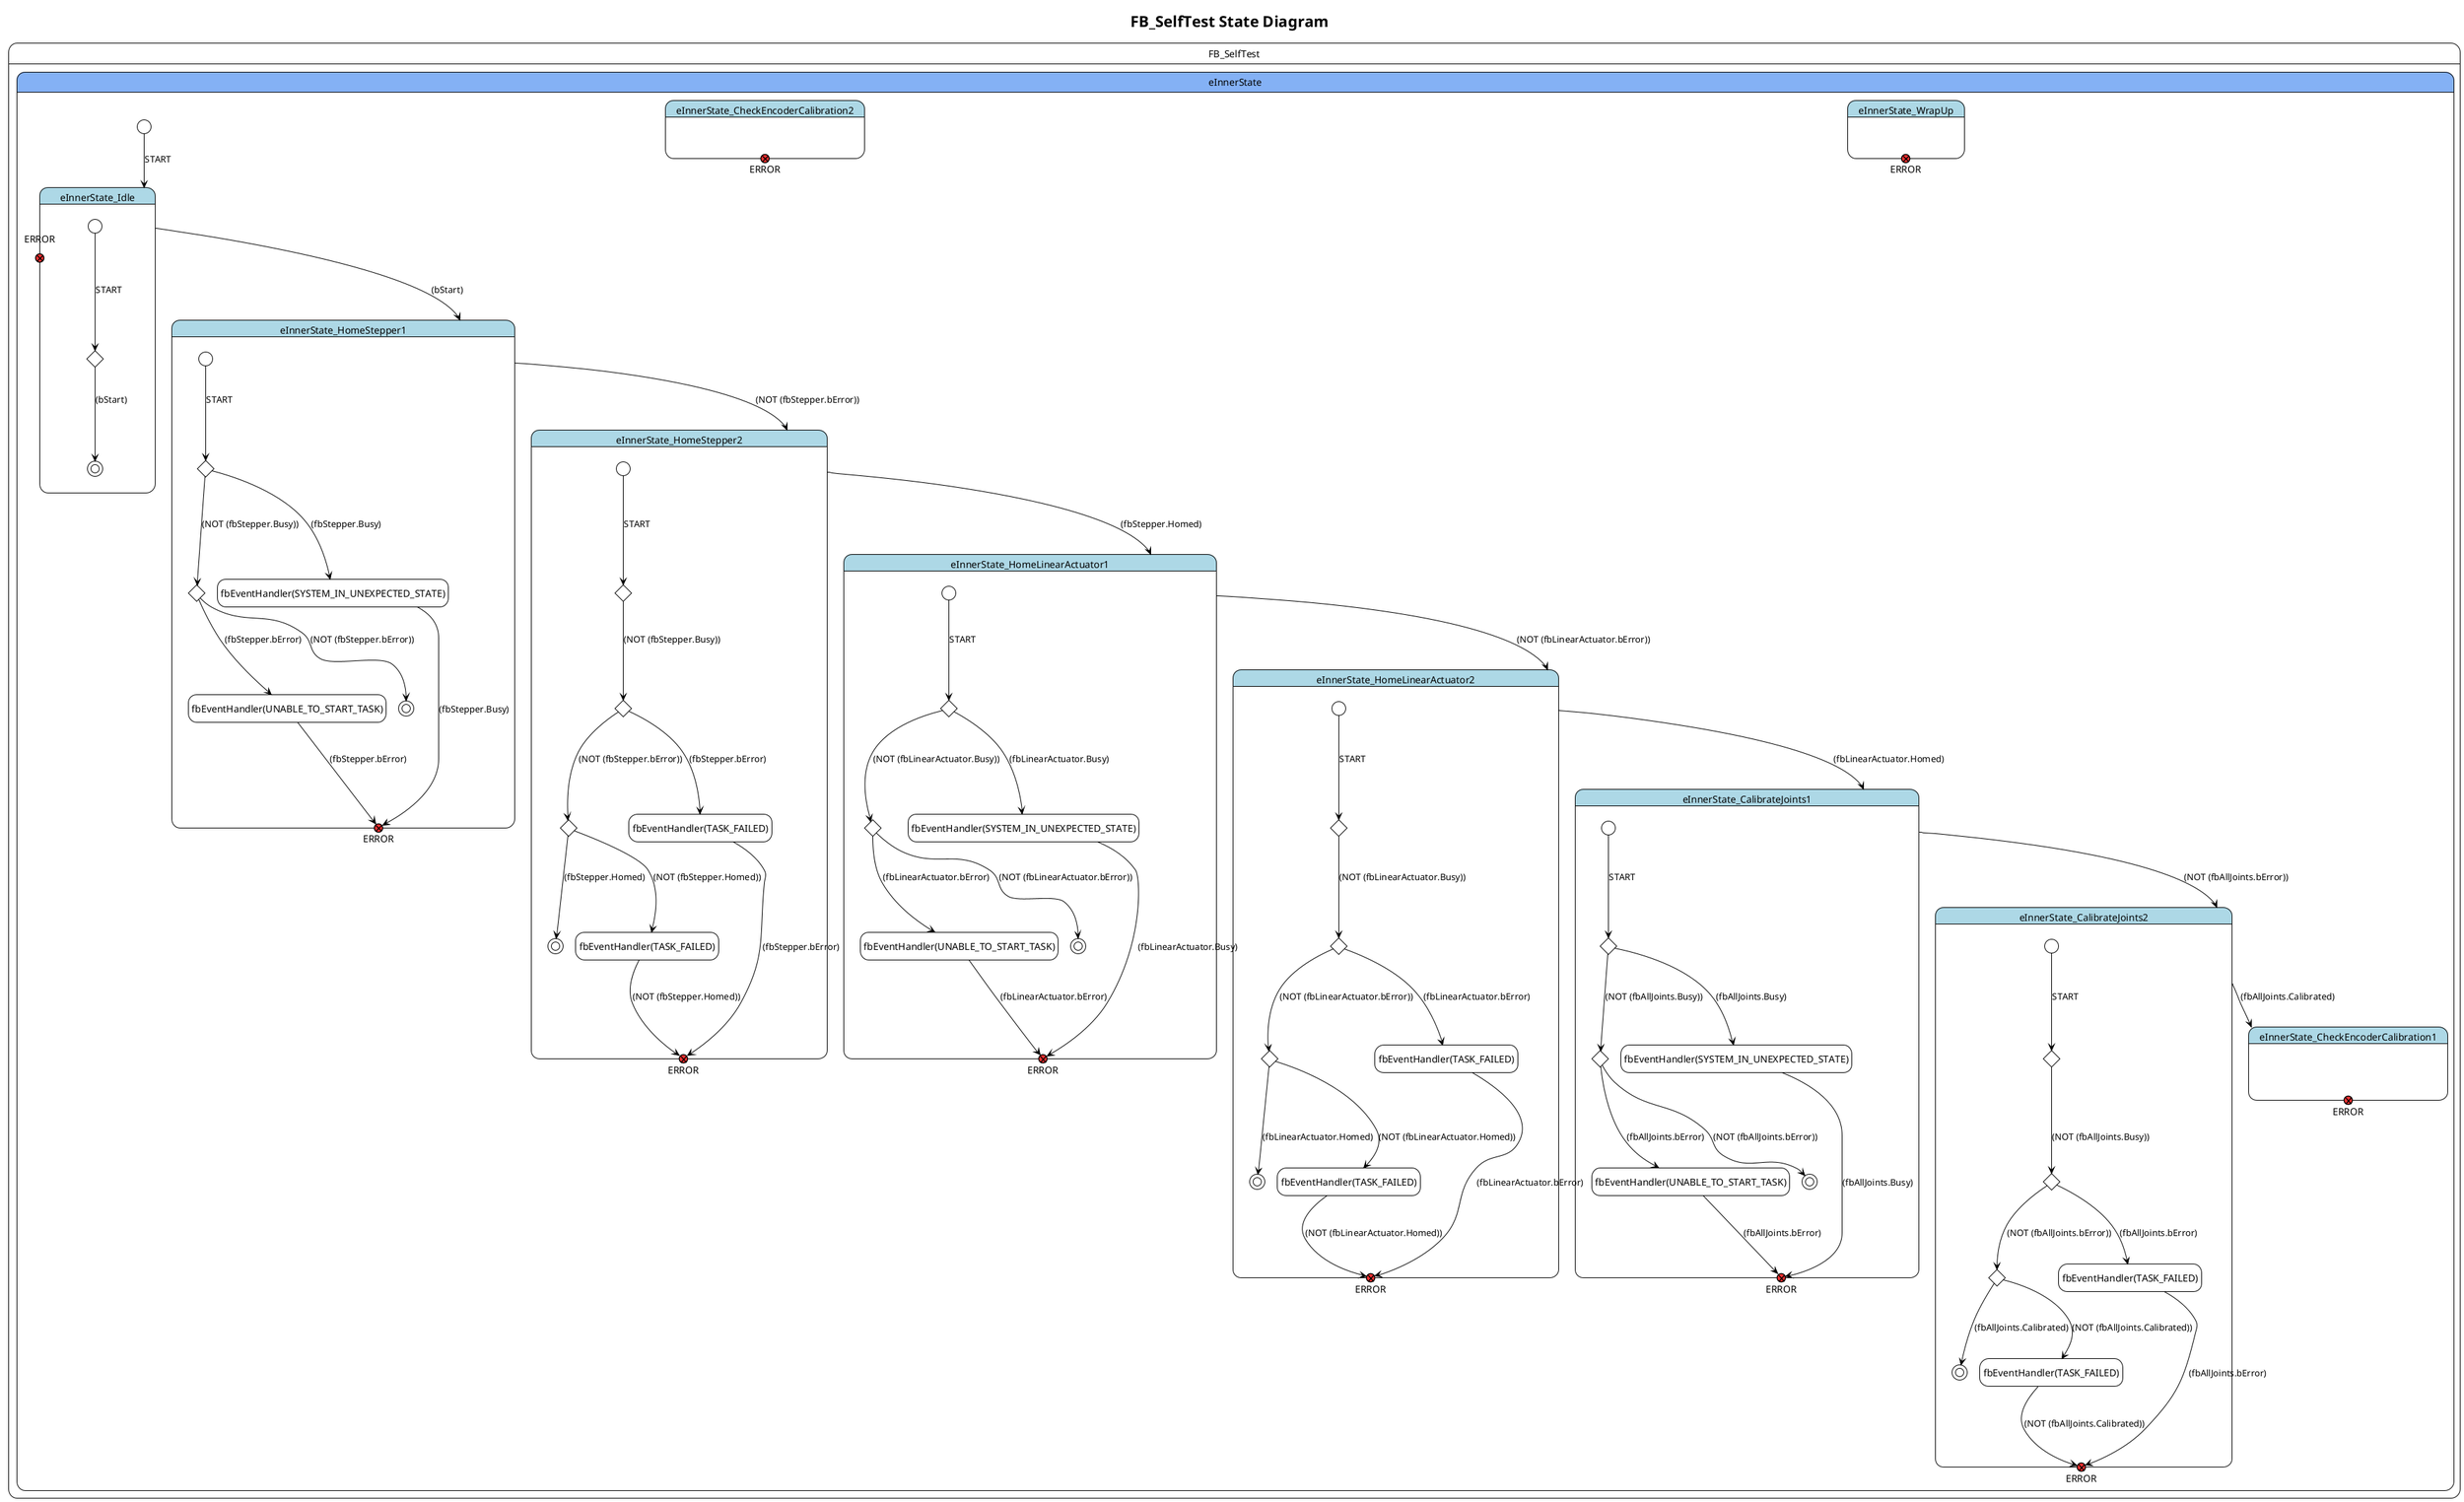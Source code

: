 @startuml State Diagram

!theme plain
'skin rose
'left to right direction
hide empty description
'!theme reddress-lightgreen
title FB_SelfTest State Diagram



state FB_SelfTest{

state eInnerState #84b1f5 {
	[*] --> eInnerState_Idle : START
	state eInnerState_Idle #lightblue {
state "ERROR" as eInnerState_Idle_ERROR <<exitPoint>> #ff3333
	state eInnerState_Idle_Node_0 <<choice>>
	[*] ---> eInnerState_Idle_Node_0 : START
	eInnerState_Idle_Node_0 ---> [*] : (bStart)
	}
	state eInnerState_HomeStepper1 #lightblue {
state "ERROR" as eInnerState_HomeStepper1_ERROR <<exitPoint>> #ff3333
	state eInnerState_HomeStepper1_Node_0 <<choice>>
	[*] ---> eInnerState_HomeStepper1_Node_0 : START
	state "fbEventHandler(SYSTEM_IN_UNEXPECTED_STATE)" as eInnerState_HomeStepper1_Node_1 
		state eInnerState_HomeStepper1_Node_2 <<choice>>
		state "fbEventHandler(UNABLE_TO_START_TASK)" as eInnerState_HomeStepper1_Node_3 
	eInnerState_HomeStepper1_Node_2 ---> [*] : (NOT (fbStepper.bError))
	}
	state eInnerState_HomeStepper2 #lightblue {
state "ERROR" as eInnerState_HomeStepper2_ERROR <<exitPoint>> #ff3333
	state eInnerState_HomeStepper2_Node_0 <<choice>>
	[*] ---> eInnerState_HomeStepper2_Node_0 : START
		state eInnerState_HomeStepper2_Node_1 <<choice>>
		state "fbEventHandler(TASK_FAILED)" as eInnerState_HomeStepper2_Node_2 
			state eInnerState_HomeStepper2_Node_3 <<choice>>
	eInnerState_HomeStepper2_Node_3 ---> [*] : (fbStepper.Homed)
			state "fbEventHandler(TASK_FAILED)" as eInnerState_HomeStepper2_Node_4 
	}
	state eInnerState_HomeLinearActuator1 #lightblue {
state "ERROR" as eInnerState_HomeLinearActuator1_ERROR <<exitPoint>> #ff3333
	state eInnerState_HomeLinearActuator1_Node_0 <<choice>>
	[*] ---> eInnerState_HomeLinearActuator1_Node_0 : START
	state "fbEventHandler(SYSTEM_IN_UNEXPECTED_STATE)" as eInnerState_HomeLinearActuator1_Node_1 
		state eInnerState_HomeLinearActuator1_Node_2 <<choice>>
		state "fbEventHandler(UNABLE_TO_START_TASK)" as eInnerState_HomeLinearActuator1_Node_3 
	eInnerState_HomeLinearActuator1_Node_2 ---> [*] : (NOT (fbLinearActuator.bError))
	}
	state eInnerState_HomeLinearActuator2 #lightblue {
state "ERROR" as eInnerState_HomeLinearActuator2_ERROR <<exitPoint>> #ff3333
	state eInnerState_HomeLinearActuator2_Node_0 <<choice>>
	[*] ---> eInnerState_HomeLinearActuator2_Node_0 : START
		state eInnerState_HomeLinearActuator2_Node_1 <<choice>>
		state "fbEventHandler(TASK_FAILED)" as eInnerState_HomeLinearActuator2_Node_2 
			state eInnerState_HomeLinearActuator2_Node_3 <<choice>>
	eInnerState_HomeLinearActuator2_Node_3 ---> [*] : (fbLinearActuator.Homed)
			state "fbEventHandler(TASK_FAILED)" as eInnerState_HomeLinearActuator2_Node_4 
	}
	state eInnerState_CalibrateJoints1 #lightblue {
state "ERROR" as eInnerState_CalibrateJoints1_ERROR <<exitPoint>> #ff3333
	state eInnerState_CalibrateJoints1_Node_0 <<choice>>
	[*] ---> eInnerState_CalibrateJoints1_Node_0 : START
	state "fbEventHandler(SYSTEM_IN_UNEXPECTED_STATE)" as eInnerState_CalibrateJoints1_Node_1 
		state eInnerState_CalibrateJoints1_Node_2 <<choice>>
		state "fbEventHandler(UNABLE_TO_START_TASK)" as eInnerState_CalibrateJoints1_Node_3 
	eInnerState_CalibrateJoints1_Node_2 ---> [*] : (NOT (fbAllJoints.bError))
	}
	state eInnerState_CalibrateJoints2 #lightblue {
state "ERROR" as eInnerState_CalibrateJoints2_ERROR <<exitPoint>> #ff3333
	state eInnerState_CalibrateJoints2_Node_0 <<choice>>
	[*] ---> eInnerState_CalibrateJoints2_Node_0 : START
		state eInnerState_CalibrateJoints2_Node_1 <<choice>>
		state "fbEventHandler(TASK_FAILED)" as eInnerState_CalibrateJoints2_Node_2 
			state eInnerState_CalibrateJoints2_Node_3 <<choice>>
	eInnerState_CalibrateJoints2_Node_3 ---> [*] : (fbAllJoints.Calibrated)
			state "fbEventHandler(TASK_FAILED)" as eInnerState_CalibrateJoints2_Node_4 
	}
	state eInnerState_CheckEncoderCalibration1 #lightblue {
state "ERROR" as eInnerState_CheckEncoderCalibration1_ERROR <<exitPoint>> #ff3333
	}
	state eInnerState_CheckEncoderCalibration2 #lightblue {
state "ERROR" as eInnerState_CheckEncoderCalibration2_ERROR <<exitPoint>> #ff3333
	}
	state eInnerState_WrapUp #lightblue {
state "ERROR" as eInnerState_WrapUp_ERROR <<exitPoint>> #ff3333
	}
	}
	eInnerState_Idle ---> eInnerState_HomeStepper1 : (bStart)
	eInnerState_HomeStepper1_Node_0 ---> eInnerState_HomeStepper1_Node_1 : (fbStepper.Busy)
	eInnerState_HomeStepper1_Node_1 ---> eInnerState_HomeStepper1_ERROR : (fbStepper.Busy)
	eInnerState_HomeStepper1_Node_0 ---> eInnerState_HomeStepper1_Node_2 : (NOT (fbStepper.Busy))
	eInnerState_HomeStepper1_Node_2 ---> eInnerState_HomeStepper1_Node_3 : (fbStepper.bError)
	eInnerState_HomeStepper1_Node_3 ---> eInnerState_HomeStepper1_ERROR : (fbStepper.bError)
	eInnerState_HomeStepper1 ---> eInnerState_HomeStepper2 : (NOT (fbStepper.bError))
	eInnerState_HomeStepper2_Node_0 ---> eInnerState_HomeStepper2_Node_1 : (NOT (fbStepper.Busy))
	eInnerState_HomeStepper2_Node_1 ---> eInnerState_HomeStepper2_Node_2 : (fbStepper.bError)
	eInnerState_HomeStepper2_Node_2 ---> eInnerState_HomeStepper2_ERROR : (fbStepper.bError)
	eInnerState_HomeStepper2_Node_1 ---> eInnerState_HomeStepper2_Node_3 : (NOT (fbStepper.bError))
	eInnerState_HomeStepper2 ---> eInnerState_HomeLinearActuator1 : (fbStepper.Homed)
	eInnerState_HomeStepper2_Node_3 ---> eInnerState_HomeStepper2_Node_4 : (NOT (fbStepper.Homed))
	eInnerState_HomeStepper2_Node_4 ---> eInnerState_HomeStepper2_ERROR : (NOT (fbStepper.Homed))
	eInnerState_HomeLinearActuator1_Node_0 ---> eInnerState_HomeLinearActuator1_Node_1 : (fbLinearActuator.Busy)
	eInnerState_HomeLinearActuator1_Node_1 ---> eInnerState_HomeLinearActuator1_ERROR : (fbLinearActuator.Busy)
	eInnerState_HomeLinearActuator1_Node_0 ---> eInnerState_HomeLinearActuator1_Node_2 : (NOT (fbLinearActuator.Busy))
	eInnerState_HomeLinearActuator1_Node_2 ---> eInnerState_HomeLinearActuator1_Node_3 : (fbLinearActuator.bError)
	eInnerState_HomeLinearActuator1_Node_3 ---> eInnerState_HomeLinearActuator1_ERROR : (fbLinearActuator.bError)
	eInnerState_HomeLinearActuator1 ---> eInnerState_HomeLinearActuator2 : (NOT (fbLinearActuator.bError))
	eInnerState_HomeLinearActuator2_Node_0 ---> eInnerState_HomeLinearActuator2_Node_1 : (NOT (fbLinearActuator.Busy))
	eInnerState_HomeLinearActuator2_Node_1 ---> eInnerState_HomeLinearActuator2_Node_2 : (fbLinearActuator.bError)
	eInnerState_HomeLinearActuator2_Node_2 ---> eInnerState_HomeLinearActuator2_ERROR : (fbLinearActuator.bError)
	eInnerState_HomeLinearActuator2_Node_1 ---> eInnerState_HomeLinearActuator2_Node_3 : (NOT (fbLinearActuator.bError))
	eInnerState_HomeLinearActuator2 ---> eInnerState_CalibrateJoints1 : (fbLinearActuator.Homed)
	eInnerState_HomeLinearActuator2_Node_3 ---> eInnerState_HomeLinearActuator2_Node_4 : (NOT (fbLinearActuator.Homed))
	eInnerState_HomeLinearActuator2_Node_4 ---> eInnerState_HomeLinearActuator2_ERROR : (NOT (fbLinearActuator.Homed))
	eInnerState_CalibrateJoints1_Node_0 ---> eInnerState_CalibrateJoints1_Node_1 : (fbAllJoints.Busy)
	eInnerState_CalibrateJoints1_Node_1 ---> eInnerState_CalibrateJoints1_ERROR : (fbAllJoints.Busy)
	eInnerState_CalibrateJoints1_Node_0 ---> eInnerState_CalibrateJoints1_Node_2 : (NOT (fbAllJoints.Busy))
	eInnerState_CalibrateJoints1_Node_2 ---> eInnerState_CalibrateJoints1_Node_3 : (fbAllJoints.bError)
	eInnerState_CalibrateJoints1_Node_3 ---> eInnerState_CalibrateJoints1_ERROR : (fbAllJoints.bError)
	eInnerState_CalibrateJoints1 ---> eInnerState_CalibrateJoints2 : (NOT (fbAllJoints.bError))
	eInnerState_CalibrateJoints2_Node_0 ---> eInnerState_CalibrateJoints2_Node_1 : (NOT (fbAllJoints.Busy))
	eInnerState_CalibrateJoints2_Node_1 ---> eInnerState_CalibrateJoints2_Node_2 : (fbAllJoints.bError)
	eInnerState_CalibrateJoints2_Node_2 ---> eInnerState_CalibrateJoints2_ERROR : (fbAllJoints.bError)
	eInnerState_CalibrateJoints2_Node_1 ---> eInnerState_CalibrateJoints2_Node_3 : (NOT (fbAllJoints.bError))
	eInnerState_CalibrateJoints2 ---> eInnerState_CheckEncoderCalibration1 : (fbAllJoints.Calibrated)
	eInnerState_CalibrateJoints2_Node_3 ---> eInnerState_CalibrateJoints2_Node_4 : (NOT (fbAllJoints.Calibrated))
	eInnerState_CalibrateJoints2_Node_4 ---> eInnerState_CalibrateJoints2_ERROR : (NOT (fbAllJoints.Calibrated))


}

@enduml
